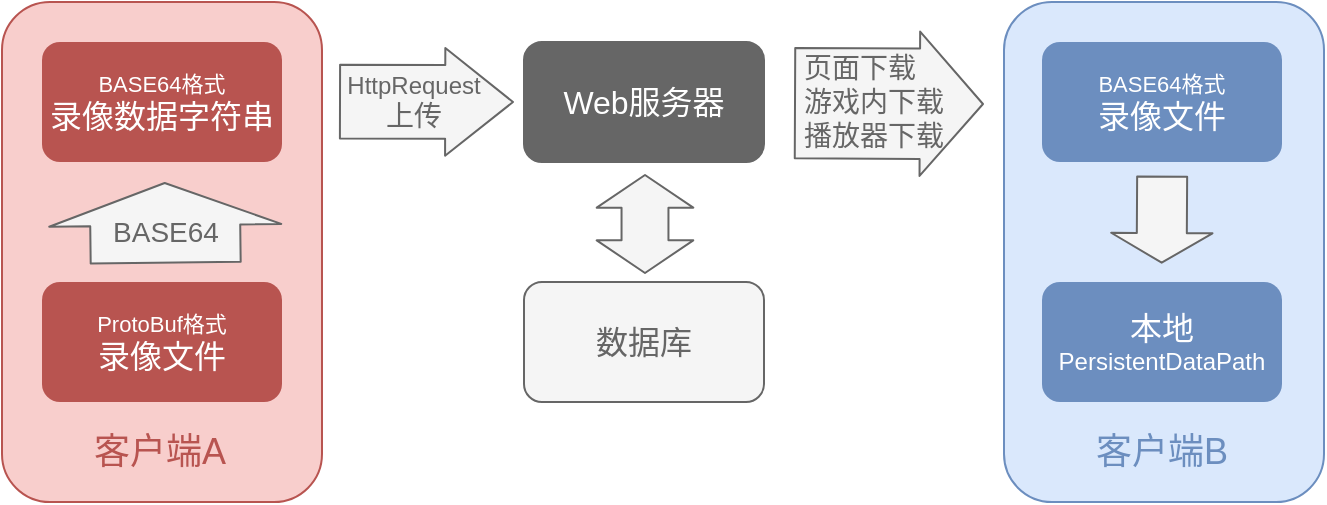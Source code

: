 <mxfile version="12.4.2" type="github" pages="1">
  <diagram id="EgZF_dInh8L2QWsLwDzD" name="第 1 页">
    <mxGraphModel dx="981" dy="513" grid="1" gridSize="10" guides="1" tooltips="1" connect="1" arrows="1" fold="1" page="1" pageScale="1" pageWidth="827" pageHeight="1169" math="0" shadow="0">
      <root>
        <mxCell id="0"/>
        <mxCell id="1" parent="0"/>
        <mxCell id="A8v4lW4-uIJiiix9dMnX-60" value="" style="rounded=1;whiteSpace=wrap;html=1;fillColor=#dae8fc;strokeColor=#6c8ebf;" vertex="1" parent="1">
          <mxGeometry x="540" y="520" width="160" height="250" as="geometry"/>
        </mxCell>
        <mxCell id="A8v4lW4-uIJiiix9dMnX-63" value="&lt;font style=&quot;font-size: 18px&quot; color=&quot;#6c8ebf&quot;&gt;客户端B&lt;/font&gt;" style="text;html=1;strokeColor=none;fillColor=none;align=center;verticalAlign=middle;whiteSpace=wrap;rounded=0;" vertex="1" parent="1">
          <mxGeometry x="574" y="730" width="90" height="30" as="geometry"/>
        </mxCell>
        <mxCell id="A8v4lW4-uIJiiix9dMnX-55" value="" style="rounded=1;whiteSpace=wrap;html=1;fillColor=#f8cecc;strokeColor=#b85450;" vertex="1" parent="1">
          <mxGeometry x="39" y="520" width="160" height="250" as="geometry"/>
        </mxCell>
        <mxCell id="A8v4lW4-uIJiiix9dMnX-53" value="" style="shape=flexArrow;endArrow=classic;html=1;fillColor=#f5f5f5;strokeColor=#666666;endWidth=16.005;endSize=10.967;width=36.893;" edge="1" parent="1">
          <mxGeometry width="50" height="50" relative="1" as="geometry">
            <mxPoint x="207.5" y="569.79" as="sourcePoint"/>
            <mxPoint x="295" y="570" as="targetPoint"/>
          </mxGeometry>
        </mxCell>
        <mxCell id="A8v4lW4-uIJiiix9dMnX-27" value="&lt;font color=&quot;#ffffff&quot;&gt;&lt;font style=&quot;font-size: 11px&quot;&gt;ProtoBuf格式&lt;/font&gt;&lt;br&gt;&lt;span style=&quot;font-size: 16px&quot;&gt;录像文件&lt;/span&gt;&lt;/font&gt;" style="rounded=1;whiteSpace=wrap;html=1;fillColor=#B85450;strokeColor=none;" vertex="1" parent="1">
          <mxGeometry x="59" y="660" width="120" height="60" as="geometry"/>
        </mxCell>
        <mxCell id="A8v4lW4-uIJiiix9dMnX-31" value="" style="shape=flexArrow;endArrow=classic;html=1;fillColor=#f5f5f5;strokeColor=#666666;endWidth=40;endSize=6.72;width=75;exitX=0.5;exitY=1;exitDx=0;exitDy=0;" edge="1" parent="1" source="A8v4lW4-uIJiiix9dMnX-32">
          <mxGeometry width="50" height="50" relative="1" as="geometry">
            <mxPoint x="120.35" y="660" as="sourcePoint"/>
            <mxPoint x="120.35" y="610" as="targetPoint"/>
          </mxGeometry>
        </mxCell>
        <mxCell id="A8v4lW4-uIJiiix9dMnX-32" value="&lt;font style=&quot;font-size: 14px&quot; color=&quot;#666666&quot;&gt;BASE64&lt;/font&gt;" style="text;html=1;strokeColor=none;fillColor=none;align=center;verticalAlign=middle;whiteSpace=wrap;rounded=0;rotation=0;" vertex="1" parent="1">
          <mxGeometry x="72.7" y="619.16" width="96.3" height="31.68" as="geometry"/>
        </mxCell>
        <mxCell id="A8v4lW4-uIJiiix9dMnX-34" value="&lt;font color=&quot;#ffffff&quot;&gt;&lt;font style=&quot;font-size: 11px&quot;&gt;BASE64格式&lt;/font&gt;&lt;br&gt;&lt;span style=&quot;font-size: 16px&quot;&gt;录像数据字符串&lt;/span&gt;&lt;/font&gt;" style="rounded=1;whiteSpace=wrap;html=1;fillColor=#B85450;strokeColor=none;" vertex="1" parent="1">
          <mxGeometry x="59" y="540" width="120" height="60" as="geometry"/>
        </mxCell>
        <mxCell id="A8v4lW4-uIJiiix9dMnX-38" value="&lt;font color=&quot;#ffffff&quot; style=&quot;font-size: 16px&quot;&gt;Web服务器&lt;/font&gt;" style="rounded=1;whiteSpace=wrap;html=1;fillColor=#666666;strokeColor=#666666;fontColor=#333333;" vertex="1" parent="1">
          <mxGeometry x="300" y="540" width="120" height="60" as="geometry"/>
        </mxCell>
        <mxCell id="A8v4lW4-uIJiiix9dMnX-39" value="&lt;font style=&quot;font-size: 16px&quot; color=&quot;#666666&quot;&gt;数据库&lt;/font&gt;" style="rounded=1;whiteSpace=wrap;html=1;fillColor=#f5f5f5;strokeColor=#666666;fontColor=#333333;" vertex="1" parent="1">
          <mxGeometry x="300" y="660" width="120" height="60" as="geometry"/>
        </mxCell>
        <mxCell id="A8v4lW4-uIJiiix9dMnX-42" value="" style="shape=flexArrow;endArrow=classic;startArrow=classic;html=1;fillColor=#f5f5f5;strokeColor=#666666;endWidth=23.829;endSize=5.109;width=23.448;startWidth=23.829;startSize=5.109;" edge="1" parent="1">
          <mxGeometry width="50" height="50" relative="1" as="geometry">
            <mxPoint x="360.5" y="656" as="sourcePoint"/>
            <mxPoint x="360.5" y="606" as="targetPoint"/>
          </mxGeometry>
        </mxCell>
        <mxCell id="A8v4lW4-uIJiiix9dMnX-43" value="" style="group" vertex="1" connectable="0" parent="1">
          <mxGeometry x="430" y="555" width="90" height="30" as="geometry"/>
        </mxCell>
        <mxCell id="A8v4lW4-uIJiiix9dMnX-44" value="" style="shape=flexArrow;endArrow=classic;html=1;fillColor=#f5f5f5;strokeColor=#666666;endWidth=16.005;endSize=10.193;width=55.172;" edge="1" parent="A8v4lW4-uIJiiix9dMnX-43">
          <mxGeometry width="50" height="50" relative="1" as="geometry">
            <mxPoint x="5" y="15.58" as="sourcePoint"/>
            <mxPoint x="100" y="16" as="targetPoint"/>
          </mxGeometry>
        </mxCell>
        <mxCell id="A8v4lW4-uIJiiix9dMnX-45" value="&lt;div style=&quot;text-align: left&quot;&gt;&lt;span style=&quot;font-size: 14px ; color: rgb(102 , 102 , 102)&quot;&gt;页面下载&lt;/span&gt;&lt;/div&gt;&lt;font style=&quot;font-size: 14px&quot; color=&quot;#666666&quot;&gt;&lt;div style=&quot;text-align: left&quot;&gt;&lt;span&gt;游戏内下载&lt;/span&gt;&lt;/div&gt;&lt;div style=&quot;text-align: left&quot;&gt;&lt;span&gt;播放器下载&lt;/span&gt;&lt;/div&gt;&lt;/font&gt;" style="text;html=1;strokeColor=none;fillColor=none;align=center;verticalAlign=middle;whiteSpace=wrap;rounded=0;" vertex="1" parent="A8v4lW4-uIJiiix9dMnX-43">
          <mxGeometry width="90" height="30" as="geometry"/>
        </mxCell>
        <mxCell id="A8v4lW4-uIJiiix9dMnX-50" value="&lt;font style=&quot;color: rgb(255 , 255 , 255) ; font-size: 11px&quot;&gt;BASE64格式&lt;/font&gt;&lt;br style=&quot;color: rgb(255 , 255 , 255)&quot;&gt;&lt;span style=&quot;color: rgb(255 , 255 , 255) ; font-size: 16px&quot;&gt;录像文件&lt;/span&gt;" style="rounded=1;whiteSpace=wrap;html=1;fillColor=#6C8EBF;strokeColor=none;" vertex="1" parent="1">
          <mxGeometry x="559" y="540" width="120" height="60" as="geometry"/>
        </mxCell>
        <mxCell id="A8v4lW4-uIJiiix9dMnX-51" value="&lt;font color=&quot;#ffffff&quot;&gt;&lt;font&gt;&lt;font style=&quot;font-size: 16px&quot;&gt;本地&lt;/font&gt;&lt;br&gt;&lt;/font&gt;&lt;span style=&quot;text-align: left ; white-space: nowrap&quot;&gt;&lt;font style=&quot;font-size: 12px&quot;&gt;PersistentDataPath&lt;/font&gt;&lt;/span&gt;&lt;/font&gt;" style="rounded=1;whiteSpace=wrap;html=1;fillColor=#6C8EBF;strokeColor=none;" vertex="1" parent="1">
          <mxGeometry x="559" y="660" width="120" height="60" as="geometry"/>
        </mxCell>
        <mxCell id="A8v4lW4-uIJiiix9dMnX-37" value="&lt;font color=&quot;#666666&quot;&gt;&lt;font style=&quot;font-size: 12px&quot;&gt;HttpRequest&lt;/font&gt;&lt;br&gt;&lt;span style=&quot;font-size: 14px&quot;&gt;上传&lt;/span&gt;&lt;/font&gt;" style="text;html=1;strokeColor=none;fillColor=none;align=center;verticalAlign=middle;whiteSpace=wrap;rounded=0;" vertex="1" parent="1">
          <mxGeometry x="214.997" y="555" width="60" height="30" as="geometry"/>
        </mxCell>
        <mxCell id="A8v4lW4-uIJiiix9dMnX-54" value="" style="shape=flexArrow;endArrow=classic;html=1;fillColor=#f5f5f5;strokeColor=#666666;endWidth=24.667;endSize=4.61;width=25;" edge="1" parent="1">
          <mxGeometry width="50" height="50" relative="1" as="geometry">
            <mxPoint x="619.08" y="606.77" as="sourcePoint"/>
            <mxPoint x="618.83" y="650.843" as="targetPoint"/>
          </mxGeometry>
        </mxCell>
        <mxCell id="A8v4lW4-uIJiiix9dMnX-56" value="&lt;font style=&quot;font-size: 18px&quot; color=&quot;#b85450&quot;&gt;客户端A&lt;/font&gt;" style="text;html=1;strokeColor=none;fillColor=none;align=center;verticalAlign=middle;whiteSpace=wrap;rounded=0;" vertex="1" parent="1">
          <mxGeometry x="72.7" y="730" width="90" height="30" as="geometry"/>
        </mxCell>
      </root>
    </mxGraphModel>
  </diagram>
</mxfile>
